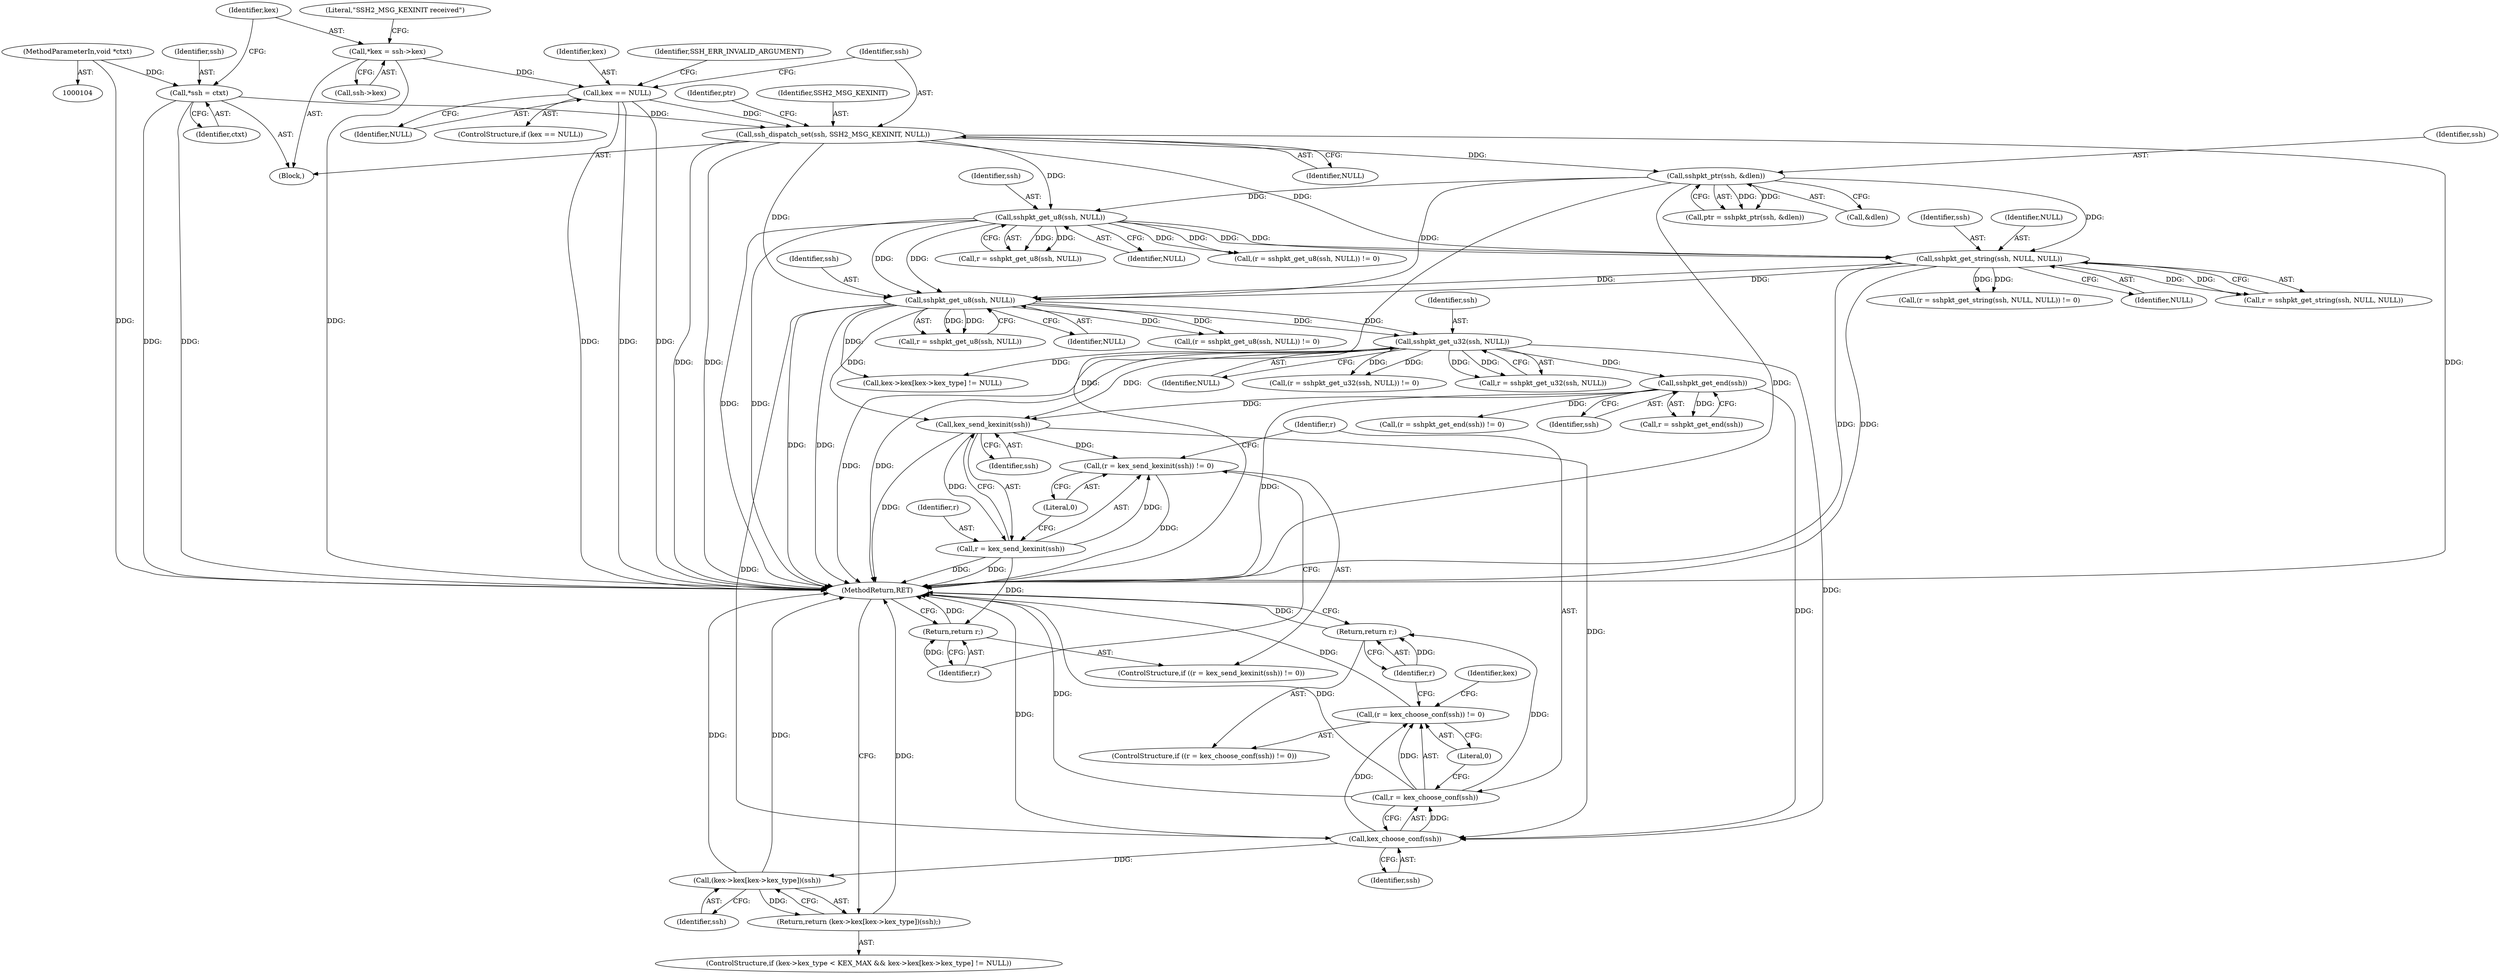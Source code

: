 digraph "0_openssh-portable_ec165c392ca54317dbe3064a8c200de6531e89ad@API" {
"1000229" [label="(Call,kex_send_kexinit(ssh))"];
"1000213" [label="(Call,sshpkt_get_end(ssh))"];
"1000206" [label="(Call,sshpkt_get_u32(ssh, NULL))"];
"1000198" [label="(Call,sshpkt_get_u8(ssh, NULL))"];
"1000167" [label="(Call,sshpkt_get_u8(ssh, NULL))"];
"1000137" [label="(Call,sshpkt_ptr(ssh, &dlen))"];
"1000131" [label="(Call,ssh_dispatch_set(ssh, SSH2_MSG_KEXINIT, NULL))"];
"1000110" [label="(Call,*ssh = ctxt)"];
"1000107" [label="(MethodParameterIn,void *ctxt)"];
"1000126" [label="(Call,kex == NULL)"];
"1000114" [label="(Call,*kex = ssh->kex)"];
"1000186" [label="(Call,sshpkt_get_string(ssh, NULL, NULL))"];
"1000226" [label="(Call,(r = kex_send_kexinit(ssh)) != 0)"];
"1000227" [label="(Call,r = kex_send_kexinit(ssh))"];
"1000232" [label="(Return,return r;)"];
"1000238" [label="(Call,kex_choose_conf(ssh))"];
"1000235" [label="(Call,(r = kex_choose_conf(ssh)) != 0)"];
"1000236" [label="(Call,r = kex_choose_conf(ssh))"];
"1000241" [label="(Return,return r;)"];
"1000260" [label="(Call,(kex->kex[kex->kex_type])(ssh))"];
"1000259" [label="(Return,return (kex->kex[kex->kex_type])(ssh);)"];
"1000108" [label="(Block,)"];
"1000116" [label="(Call,ssh->kex)"];
"1000226" [label="(Call,(r = kex_send_kexinit(ssh)) != 0)"];
"1000206" [label="(Call,sshpkt_get_u32(ssh, NULL))"];
"1000130" [label="(Identifier,SSH_ERR_INVALID_ARGUMENT)"];
"1000189" [label="(Identifier,NULL)"];
"1000184" [label="(Call,r = sshpkt_get_string(ssh, NULL, NULL))"];
"1000111" [label="(Identifier,ssh)"];
"1000247" [label="(Identifier,kex)"];
"1000125" [label="(ControlStructure,if (kex == NULL))"];
"1000138" [label="(Identifier,ssh)"];
"1000204" [label="(Call,r = sshpkt_get_u32(ssh, NULL))"];
"1000199" [label="(Identifier,ssh)"];
"1000235" [label="(Call,(r = kex_choose_conf(ssh)) != 0)"];
"1000243" [label="(ControlStructure,if (kex->kex_type < KEX_MAX && kex->kex[kex->kex_type] != NULL))"];
"1000114" [label="(Call,*kex = ssh->kex)"];
"1000237" [label="(Identifier,r)"];
"1000264" [label="(MethodReturn,RET)"];
"1000136" [label="(Identifier,ptr)"];
"1000167" [label="(Call,sshpkt_get_u8(ssh, NULL))"];
"1000232" [label="(Return,return r;)"];
"1000242" [label="(Identifier,r)"];
"1000110" [label="(Call,*ssh = ctxt)"];
"1000115" [label="(Identifier,kex)"];
"1000196" [label="(Call,r = sshpkt_get_u8(ssh, NULL))"];
"1000225" [label="(ControlStructure,if ((r = kex_send_kexinit(ssh)) != 0))"];
"1000127" [label="(Identifier,kex)"];
"1000240" [label="(Literal,0)"];
"1000124" [label="(Literal,\"SSH2_MSG_KEXINIT received\")"];
"1000213" [label="(Call,sshpkt_get_end(ssh))"];
"1000207" [label="(Identifier,ssh)"];
"1000133" [label="(Identifier,SSH2_MSG_KEXINIT)"];
"1000236" [label="(Call,r = kex_choose_conf(ssh))"];
"1000135" [label="(Call,ptr = sshpkt_ptr(ssh, &dlen))"];
"1000230" [label="(Identifier,ssh)"];
"1000260" [label="(Call,(kex->kex[kex->kex_type])(ssh))"];
"1000186" [label="(Call,sshpkt_get_string(ssh, NULL, NULL))"];
"1000208" [label="(Identifier,NULL)"];
"1000137" [label="(Call,sshpkt_ptr(ssh, &dlen))"];
"1000168" [label="(Identifier,ssh)"];
"1000187" [label="(Identifier,ssh)"];
"1000131" [label="(Call,ssh_dispatch_set(ssh, SSH2_MSG_KEXINIT, NULL))"];
"1000211" [label="(Call,r = sshpkt_get_end(ssh))"];
"1000112" [label="(Identifier,ctxt)"];
"1000227" [label="(Call,r = kex_send_kexinit(ssh))"];
"1000200" [label="(Identifier,NULL)"];
"1000241" [label="(Return,return r;)"];
"1000128" [label="(Identifier,NULL)"];
"1000165" [label="(Call,r = sshpkt_get_u8(ssh, NULL))"];
"1000238" [label="(Call,kex_choose_conf(ssh))"];
"1000198" [label="(Call,sshpkt_get_u8(ssh, NULL))"];
"1000231" [label="(Literal,0)"];
"1000239" [label="(Identifier,ssh)"];
"1000183" [label="(Call,(r = sshpkt_get_string(ssh, NULL, NULL)) != 0)"];
"1000195" [label="(Call,(r = sshpkt_get_u8(ssh, NULL)) != 0)"];
"1000210" [label="(Call,(r = sshpkt_get_end(ssh)) != 0)"];
"1000259" [label="(Return,return (kex->kex[kex->kex_type])(ssh);)"];
"1000228" [label="(Identifier,r)"];
"1000107" [label="(MethodParameterIn,void *ctxt)"];
"1000214" [label="(Identifier,ssh)"];
"1000261" [label="(Identifier,ssh)"];
"1000203" [label="(Call,(r = sshpkt_get_u32(ssh, NULL)) != 0)"];
"1000134" [label="(Identifier,NULL)"];
"1000233" [label="(Identifier,r)"];
"1000234" [label="(ControlStructure,if ((r = kex_choose_conf(ssh)) != 0))"];
"1000250" [label="(Call,kex->kex[kex->kex_type] != NULL)"];
"1000139" [label="(Call,&dlen)"];
"1000169" [label="(Identifier,NULL)"];
"1000164" [label="(Call,(r = sshpkt_get_u8(ssh, NULL)) != 0)"];
"1000126" [label="(Call,kex == NULL)"];
"1000132" [label="(Identifier,ssh)"];
"1000229" [label="(Call,kex_send_kexinit(ssh))"];
"1000188" [label="(Identifier,NULL)"];
"1000229" -> "1000227"  [label="AST: "];
"1000229" -> "1000230"  [label="CFG: "];
"1000230" -> "1000229"  [label="AST: "];
"1000227" -> "1000229"  [label="CFG: "];
"1000229" -> "1000264"  [label="DDG: "];
"1000229" -> "1000226"  [label="DDG: "];
"1000229" -> "1000227"  [label="DDG: "];
"1000213" -> "1000229"  [label="DDG: "];
"1000206" -> "1000229"  [label="DDG: "];
"1000198" -> "1000229"  [label="DDG: "];
"1000229" -> "1000238"  [label="DDG: "];
"1000213" -> "1000211"  [label="AST: "];
"1000213" -> "1000214"  [label="CFG: "];
"1000214" -> "1000213"  [label="AST: "];
"1000211" -> "1000213"  [label="CFG: "];
"1000213" -> "1000264"  [label="DDG: "];
"1000213" -> "1000210"  [label="DDG: "];
"1000213" -> "1000211"  [label="DDG: "];
"1000206" -> "1000213"  [label="DDG: "];
"1000213" -> "1000238"  [label="DDG: "];
"1000206" -> "1000204"  [label="AST: "];
"1000206" -> "1000208"  [label="CFG: "];
"1000207" -> "1000206"  [label="AST: "];
"1000208" -> "1000206"  [label="AST: "];
"1000204" -> "1000206"  [label="CFG: "];
"1000206" -> "1000264"  [label="DDG: "];
"1000206" -> "1000264"  [label="DDG: "];
"1000206" -> "1000203"  [label="DDG: "];
"1000206" -> "1000203"  [label="DDG: "];
"1000206" -> "1000204"  [label="DDG: "];
"1000206" -> "1000204"  [label="DDG: "];
"1000198" -> "1000206"  [label="DDG: "];
"1000198" -> "1000206"  [label="DDG: "];
"1000206" -> "1000238"  [label="DDG: "];
"1000206" -> "1000250"  [label="DDG: "];
"1000198" -> "1000196"  [label="AST: "];
"1000198" -> "1000200"  [label="CFG: "];
"1000199" -> "1000198"  [label="AST: "];
"1000200" -> "1000198"  [label="AST: "];
"1000196" -> "1000198"  [label="CFG: "];
"1000198" -> "1000264"  [label="DDG: "];
"1000198" -> "1000264"  [label="DDG: "];
"1000198" -> "1000195"  [label="DDG: "];
"1000198" -> "1000195"  [label="DDG: "];
"1000198" -> "1000196"  [label="DDG: "];
"1000198" -> "1000196"  [label="DDG: "];
"1000167" -> "1000198"  [label="DDG: "];
"1000167" -> "1000198"  [label="DDG: "];
"1000186" -> "1000198"  [label="DDG: "];
"1000186" -> "1000198"  [label="DDG: "];
"1000137" -> "1000198"  [label="DDG: "];
"1000131" -> "1000198"  [label="DDG: "];
"1000198" -> "1000238"  [label="DDG: "];
"1000198" -> "1000250"  [label="DDG: "];
"1000167" -> "1000165"  [label="AST: "];
"1000167" -> "1000169"  [label="CFG: "];
"1000168" -> "1000167"  [label="AST: "];
"1000169" -> "1000167"  [label="AST: "];
"1000165" -> "1000167"  [label="CFG: "];
"1000167" -> "1000264"  [label="DDG: "];
"1000167" -> "1000264"  [label="DDG: "];
"1000167" -> "1000164"  [label="DDG: "];
"1000167" -> "1000164"  [label="DDG: "];
"1000167" -> "1000165"  [label="DDG: "];
"1000167" -> "1000165"  [label="DDG: "];
"1000137" -> "1000167"  [label="DDG: "];
"1000131" -> "1000167"  [label="DDG: "];
"1000167" -> "1000186"  [label="DDG: "];
"1000167" -> "1000186"  [label="DDG: "];
"1000137" -> "1000135"  [label="AST: "];
"1000137" -> "1000139"  [label="CFG: "];
"1000138" -> "1000137"  [label="AST: "];
"1000139" -> "1000137"  [label="AST: "];
"1000135" -> "1000137"  [label="CFG: "];
"1000137" -> "1000264"  [label="DDG: "];
"1000137" -> "1000264"  [label="DDG: "];
"1000137" -> "1000135"  [label="DDG: "];
"1000137" -> "1000135"  [label="DDG: "];
"1000131" -> "1000137"  [label="DDG: "];
"1000137" -> "1000186"  [label="DDG: "];
"1000131" -> "1000108"  [label="AST: "];
"1000131" -> "1000134"  [label="CFG: "];
"1000132" -> "1000131"  [label="AST: "];
"1000133" -> "1000131"  [label="AST: "];
"1000134" -> "1000131"  [label="AST: "];
"1000136" -> "1000131"  [label="CFG: "];
"1000131" -> "1000264"  [label="DDG: "];
"1000131" -> "1000264"  [label="DDG: "];
"1000131" -> "1000264"  [label="DDG: "];
"1000110" -> "1000131"  [label="DDG: "];
"1000126" -> "1000131"  [label="DDG: "];
"1000131" -> "1000186"  [label="DDG: "];
"1000110" -> "1000108"  [label="AST: "];
"1000110" -> "1000112"  [label="CFG: "];
"1000111" -> "1000110"  [label="AST: "];
"1000112" -> "1000110"  [label="AST: "];
"1000115" -> "1000110"  [label="CFG: "];
"1000110" -> "1000264"  [label="DDG: "];
"1000110" -> "1000264"  [label="DDG: "];
"1000107" -> "1000110"  [label="DDG: "];
"1000107" -> "1000104"  [label="AST: "];
"1000107" -> "1000264"  [label="DDG: "];
"1000126" -> "1000125"  [label="AST: "];
"1000126" -> "1000128"  [label="CFG: "];
"1000127" -> "1000126"  [label="AST: "];
"1000128" -> "1000126"  [label="AST: "];
"1000130" -> "1000126"  [label="CFG: "];
"1000132" -> "1000126"  [label="CFG: "];
"1000126" -> "1000264"  [label="DDG: "];
"1000126" -> "1000264"  [label="DDG: "];
"1000126" -> "1000264"  [label="DDG: "];
"1000114" -> "1000126"  [label="DDG: "];
"1000114" -> "1000108"  [label="AST: "];
"1000114" -> "1000116"  [label="CFG: "];
"1000115" -> "1000114"  [label="AST: "];
"1000116" -> "1000114"  [label="AST: "];
"1000124" -> "1000114"  [label="CFG: "];
"1000114" -> "1000264"  [label="DDG: "];
"1000186" -> "1000184"  [label="AST: "];
"1000186" -> "1000189"  [label="CFG: "];
"1000187" -> "1000186"  [label="AST: "];
"1000188" -> "1000186"  [label="AST: "];
"1000189" -> "1000186"  [label="AST: "];
"1000184" -> "1000186"  [label="CFG: "];
"1000186" -> "1000264"  [label="DDG: "];
"1000186" -> "1000264"  [label="DDG: "];
"1000186" -> "1000183"  [label="DDG: "];
"1000186" -> "1000183"  [label="DDG: "];
"1000186" -> "1000184"  [label="DDG: "];
"1000186" -> "1000184"  [label="DDG: "];
"1000226" -> "1000225"  [label="AST: "];
"1000226" -> "1000231"  [label="CFG: "];
"1000227" -> "1000226"  [label="AST: "];
"1000231" -> "1000226"  [label="AST: "];
"1000233" -> "1000226"  [label="CFG: "];
"1000237" -> "1000226"  [label="CFG: "];
"1000226" -> "1000264"  [label="DDG: "];
"1000227" -> "1000226"  [label="DDG: "];
"1000228" -> "1000227"  [label="AST: "];
"1000231" -> "1000227"  [label="CFG: "];
"1000227" -> "1000264"  [label="DDG: "];
"1000227" -> "1000264"  [label="DDG: "];
"1000227" -> "1000232"  [label="DDG: "];
"1000232" -> "1000225"  [label="AST: "];
"1000232" -> "1000233"  [label="CFG: "];
"1000233" -> "1000232"  [label="AST: "];
"1000264" -> "1000232"  [label="CFG: "];
"1000232" -> "1000264"  [label="DDG: "];
"1000233" -> "1000232"  [label="DDG: "];
"1000238" -> "1000236"  [label="AST: "];
"1000238" -> "1000239"  [label="CFG: "];
"1000239" -> "1000238"  [label="AST: "];
"1000236" -> "1000238"  [label="CFG: "];
"1000238" -> "1000264"  [label="DDG: "];
"1000238" -> "1000235"  [label="DDG: "];
"1000238" -> "1000236"  [label="DDG: "];
"1000238" -> "1000260"  [label="DDG: "];
"1000235" -> "1000234"  [label="AST: "];
"1000235" -> "1000240"  [label="CFG: "];
"1000236" -> "1000235"  [label="AST: "];
"1000240" -> "1000235"  [label="AST: "];
"1000242" -> "1000235"  [label="CFG: "];
"1000247" -> "1000235"  [label="CFG: "];
"1000235" -> "1000264"  [label="DDG: "];
"1000236" -> "1000235"  [label="DDG: "];
"1000237" -> "1000236"  [label="AST: "];
"1000240" -> "1000236"  [label="CFG: "];
"1000236" -> "1000264"  [label="DDG: "];
"1000236" -> "1000264"  [label="DDG: "];
"1000236" -> "1000241"  [label="DDG: "];
"1000241" -> "1000234"  [label="AST: "];
"1000241" -> "1000242"  [label="CFG: "];
"1000242" -> "1000241"  [label="AST: "];
"1000264" -> "1000241"  [label="CFG: "];
"1000241" -> "1000264"  [label="DDG: "];
"1000242" -> "1000241"  [label="DDG: "];
"1000260" -> "1000259"  [label="AST: "];
"1000260" -> "1000261"  [label="CFG: "];
"1000261" -> "1000260"  [label="AST: "];
"1000259" -> "1000260"  [label="CFG: "];
"1000260" -> "1000264"  [label="DDG: "];
"1000260" -> "1000264"  [label="DDG: "];
"1000260" -> "1000259"  [label="DDG: "];
"1000259" -> "1000243"  [label="AST: "];
"1000264" -> "1000259"  [label="CFG: "];
"1000259" -> "1000264"  [label="DDG: "];
}
